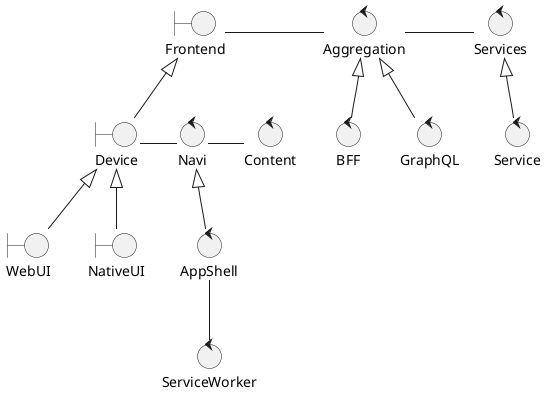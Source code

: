 @startuml ToBe
skinparam monochrome true
skinparam handwritten false
skinparam defaultFontName "Yu Gothic UI, sans-serif"
boundary Frontend
control Aggregation
control BFF
control GraphQL
Aggregation <|-- BFF
Aggregation <|-- GraphQL
control Services
control Service
Services <|-- Service
Frontend - Aggregation
Aggregation - Services
'---
boundary Device
boundary WebUI
boundary NativeUI
Frontend <|-- Device
Device <|-- WebUI
Device <|-- NativeUI
control Navi
control AppShell
control ServiceWorker
Navi <|-- AppShell
AppShell -- ServiceWorker
control Content
Device - Navi
Navi - Content
@enduml
